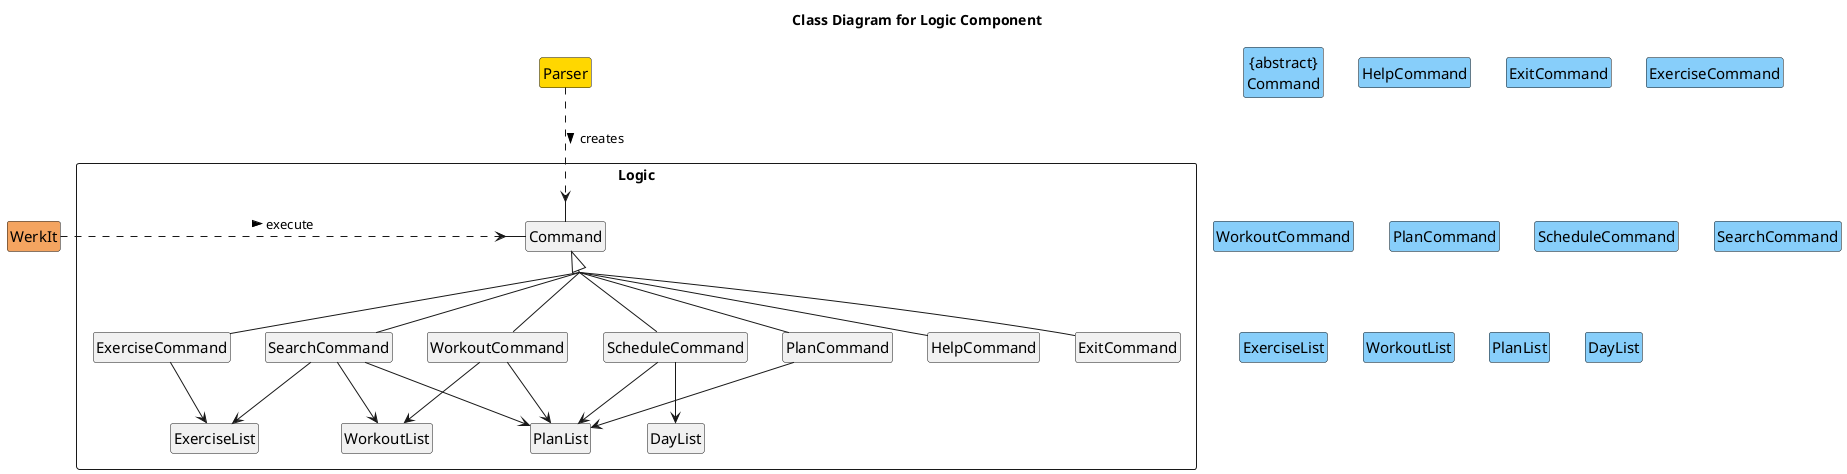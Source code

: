 @startuml
skinparam groupInheritance 2
skinparam classFontSize 15
hide circle
hide empty methods
hide empty attribute
title Class Diagram for Logic Component

rectangle Logic {
Command <|-- HelpCommand
Command <|-- ExitCommand
Command <|-- ExerciseCommand
Command <|-- WorkoutCommand
Command <|-- PlanCommand
Command <|-- ScheduleCommand
Command <|-- SearchCommand
ExerciseList <-u- ExerciseCommand
WorkoutList <-u- WorkoutCommand
PlanList <-u- WorkoutCommand
PlanList <-u- PlanCommand
PlanList <-u- ScheduleCommand
DayList <-u- ScheduleCommand
ExerciseList <-u- SearchCommand
WorkoutList <-u- SearchCommand
PlanList <-u- SearchCommand
}

Parser-.>Command:creates >
WerkIt-r.>Command: execute >

class "{abstract}\nCommand" as Command #LightSkyBlue {
}
class Parser #Gold {
}
class WerkIt #Sandybrown {
}
class HelpCommand #LightSkyBlue {
}
class ExitCommand #LightSkyBlue {
}
class ExerciseCommand #LightSkyBlue {
}
class WorkoutCommand #LightSkyBlue {
}
class PlanCommand #LightSkyBlue {
}
class ScheduleCommand #LightSkyBlue {
}
class SearchCommand #LightSkyBlue {
}
class ExerciseList #LightSkyBlue {
}
class WorkoutList #LightSkyBlue {
}
class PlanList #LightSkyBlue {
}
class DayList #LightSkyBlue {
}
@enduml